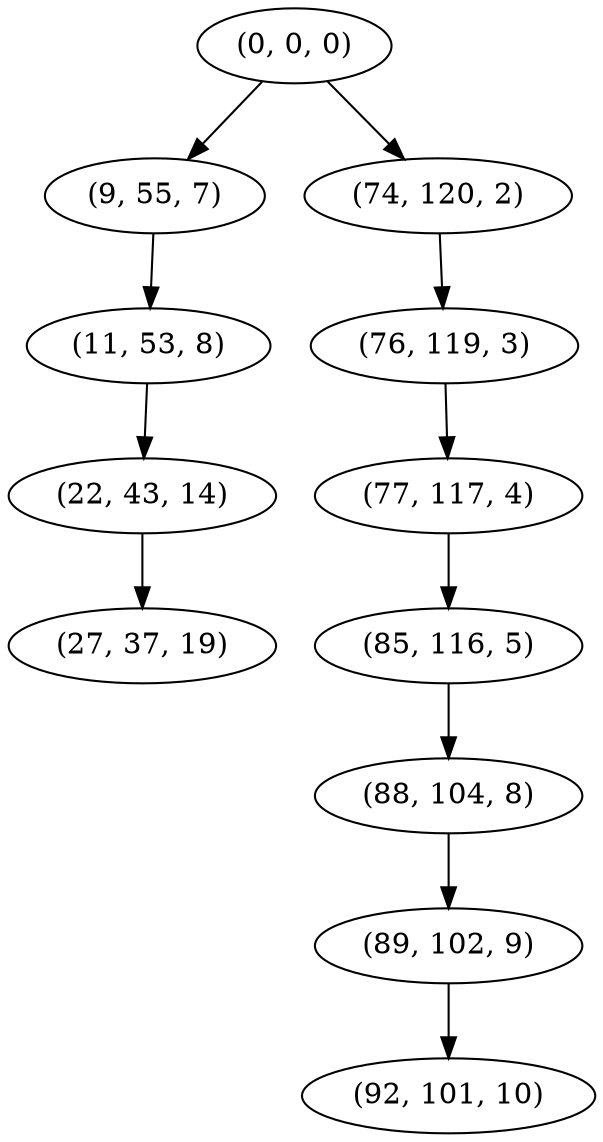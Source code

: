 digraph tree {
    "(0, 0, 0)";
    "(9, 55, 7)";
    "(11, 53, 8)";
    "(22, 43, 14)";
    "(27, 37, 19)";
    "(74, 120, 2)";
    "(76, 119, 3)";
    "(77, 117, 4)";
    "(85, 116, 5)";
    "(88, 104, 8)";
    "(89, 102, 9)";
    "(92, 101, 10)";
    "(0, 0, 0)" -> "(9, 55, 7)";
    "(0, 0, 0)" -> "(74, 120, 2)";
    "(9, 55, 7)" -> "(11, 53, 8)";
    "(11, 53, 8)" -> "(22, 43, 14)";
    "(22, 43, 14)" -> "(27, 37, 19)";
    "(74, 120, 2)" -> "(76, 119, 3)";
    "(76, 119, 3)" -> "(77, 117, 4)";
    "(77, 117, 4)" -> "(85, 116, 5)";
    "(85, 116, 5)" -> "(88, 104, 8)";
    "(88, 104, 8)" -> "(89, 102, 9)";
    "(89, 102, 9)" -> "(92, 101, 10)";
}
